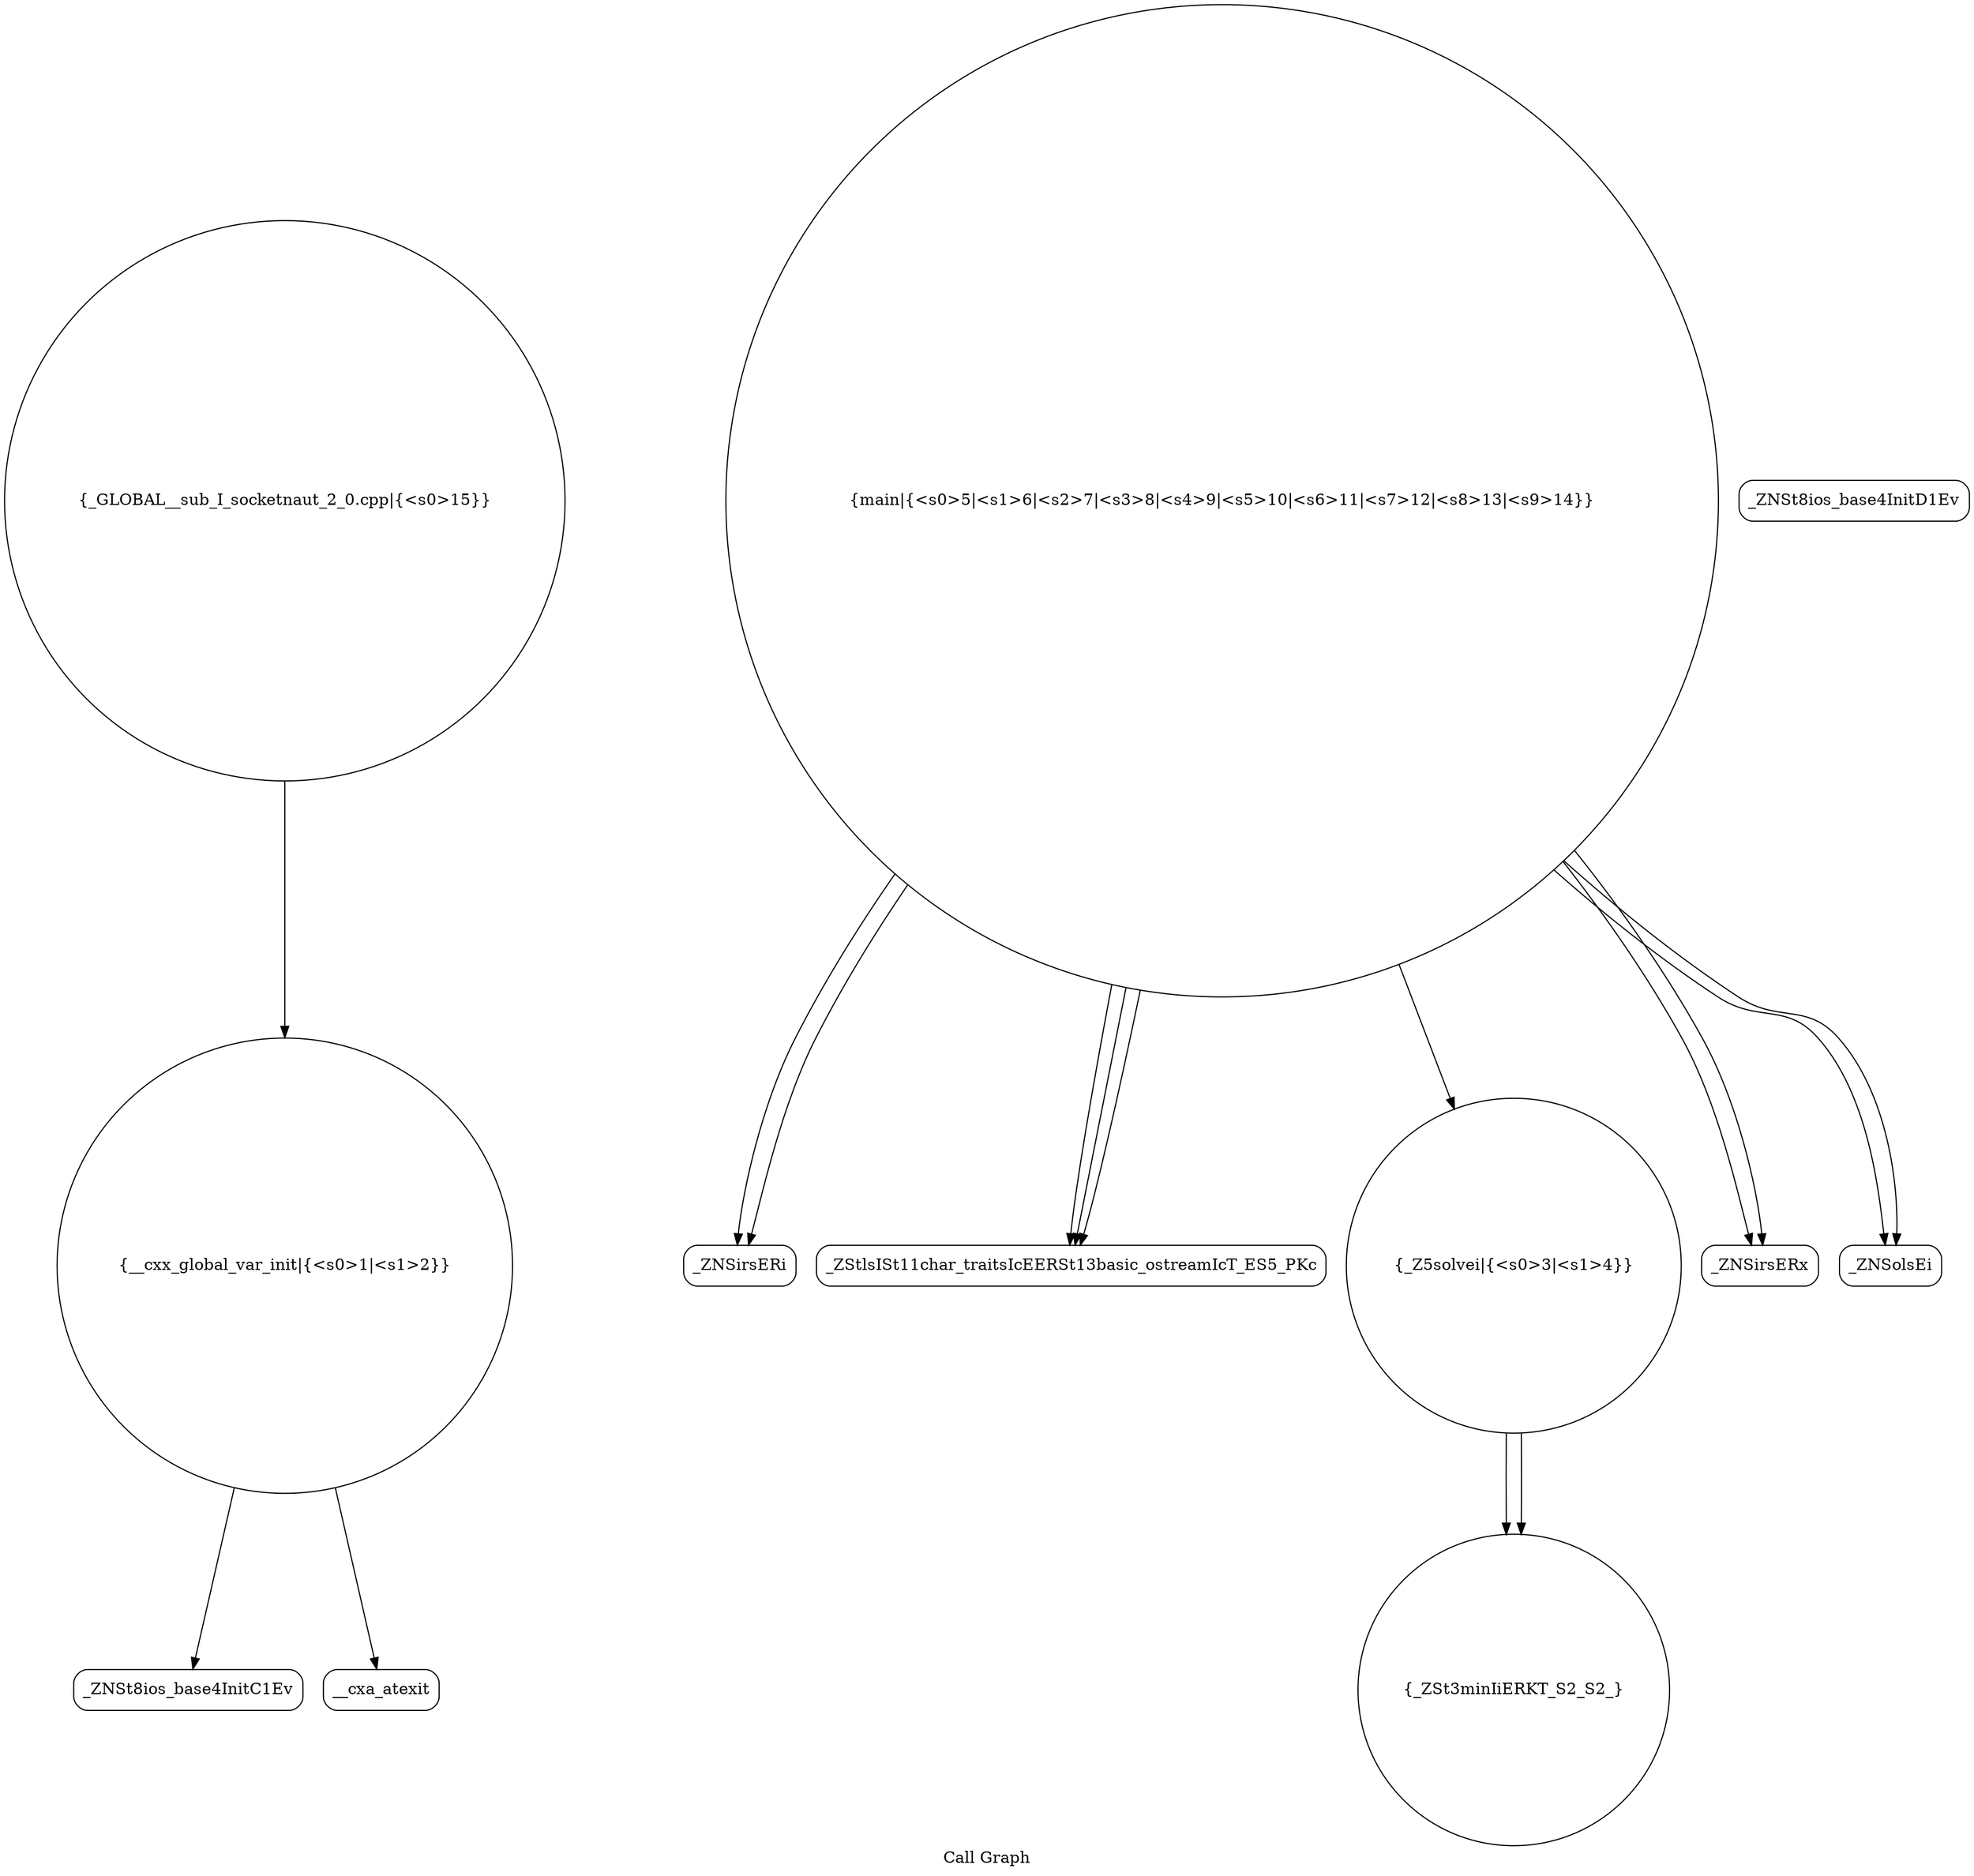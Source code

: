 digraph "Call Graph" {
	label="Call Graph";

	Node0x563ea880ddf0 [shape=record,shape=circle,label="{__cxx_global_var_init|{<s0>1|<s1>2}}"];
	Node0x563ea880ddf0:s0 -> Node0x563ea880e280[color=black];
	Node0x563ea880ddf0:s1 -> Node0x563ea880e380[color=black];
	Node0x563ea880e580 [shape=record,shape=Mrecord,label="{_ZNSirsERi}"];
	Node0x563ea880e300 [shape=record,shape=Mrecord,label="{_ZNSt8ios_base4InitD1Ev}"];
	Node0x563ea880e680 [shape=record,shape=Mrecord,label="{_ZStlsISt11char_traitsIcEERSt13basic_ostreamIcT_ES5_PKc}"];
	Node0x563ea880e400 [shape=record,shape=circle,label="{_Z5solvei|{<s0>3|<s1>4}}"];
	Node0x563ea880e400:s0 -> Node0x563ea880e480[color=black];
	Node0x563ea880e400:s1 -> Node0x563ea880e480[color=black];
	Node0x563ea880e780 [shape=record,shape=circle,label="{_GLOBAL__sub_I_socketnaut_2_0.cpp|{<s0>15}}"];
	Node0x563ea880e780:s0 -> Node0x563ea880ddf0[color=black];
	Node0x563ea880e500 [shape=record,shape=circle,label="{main|{<s0>5|<s1>6|<s2>7|<s3>8|<s4>9|<s5>10|<s6>11|<s7>12|<s8>13|<s9>14}}"];
	Node0x563ea880e500:s0 -> Node0x563ea880e580[color=black];
	Node0x563ea880e500:s1 -> Node0x563ea880e580[color=black];
	Node0x563ea880e500:s2 -> Node0x563ea880e600[color=black];
	Node0x563ea880e500:s3 -> Node0x563ea880e600[color=black];
	Node0x563ea880e500:s4 -> Node0x563ea880e680[color=black];
	Node0x563ea880e500:s5 -> Node0x563ea880e700[color=black];
	Node0x563ea880e500:s6 -> Node0x563ea880e680[color=black];
	Node0x563ea880e500:s7 -> Node0x563ea880e400[color=black];
	Node0x563ea880e500:s8 -> Node0x563ea880e700[color=black];
	Node0x563ea880e500:s9 -> Node0x563ea880e680[color=black];
	Node0x563ea880e280 [shape=record,shape=Mrecord,label="{_ZNSt8ios_base4InitC1Ev}"];
	Node0x563ea880e600 [shape=record,shape=Mrecord,label="{_ZNSirsERx}"];
	Node0x563ea880e380 [shape=record,shape=Mrecord,label="{__cxa_atexit}"];
	Node0x563ea880e700 [shape=record,shape=Mrecord,label="{_ZNSolsEi}"];
	Node0x563ea880e480 [shape=record,shape=circle,label="{_ZSt3minIiERKT_S2_S2_}"];
}
